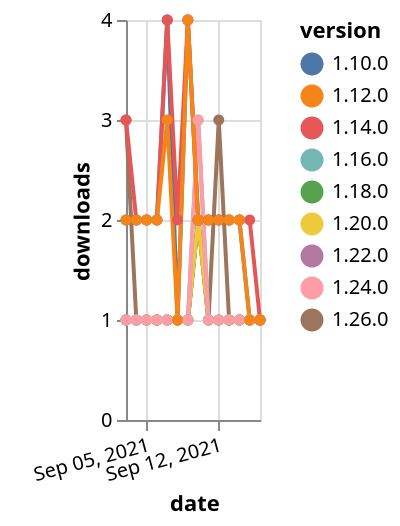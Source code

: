 {"$schema": "https://vega.github.io/schema/vega-lite/v5.json", "description": "A simple bar chart with embedded data.", "data": {"values": [{"date": "2021-09-03", "total": 196, "delta": 1, "version": "1.18.0"}, {"date": "2021-09-04", "total": 197, "delta": 1, "version": "1.18.0"}, {"date": "2021-09-05", "total": 198, "delta": 1, "version": "1.18.0"}, {"date": "2021-09-06", "total": 199, "delta": 1, "version": "1.18.0"}, {"date": "2021-09-07", "total": 200, "delta": 1, "version": "1.18.0"}, {"date": "2021-09-08", "total": 201, "delta": 1, "version": "1.18.0"}, {"date": "2021-09-09", "total": 202, "delta": 1, "version": "1.18.0"}, {"date": "2021-09-10", "total": 204, "delta": 2, "version": "1.18.0"}, {"date": "2021-09-11", "total": 205, "delta": 1, "version": "1.18.0"}, {"date": "2021-09-12", "total": 206, "delta": 1, "version": "1.18.0"}, {"date": "2021-09-13", "total": 207, "delta": 1, "version": "1.18.0"}, {"date": "2021-09-14", "total": 208, "delta": 1, "version": "1.18.0"}, {"date": "2021-09-15", "total": 209, "delta": 1, "version": "1.18.0"}, {"date": "2021-09-16", "total": 210, "delta": 1, "version": "1.18.0"}, {"date": "2021-09-03", "total": 169, "delta": 1, "version": "1.22.0"}, {"date": "2021-09-04", "total": 170, "delta": 1, "version": "1.22.0"}, {"date": "2021-09-05", "total": 171, "delta": 1, "version": "1.22.0"}, {"date": "2021-09-06", "total": 172, "delta": 1, "version": "1.22.0"}, {"date": "2021-09-07", "total": 173, "delta": 1, "version": "1.22.0"}, {"date": "2021-09-08", "total": 174, "delta": 1, "version": "1.22.0"}, {"date": "2021-09-09", "total": 175, "delta": 1, "version": "1.22.0"}, {"date": "2021-09-10", "total": 177, "delta": 2, "version": "1.22.0"}, {"date": "2021-09-11", "total": 178, "delta": 1, "version": "1.22.0"}, {"date": "2021-09-12", "total": 179, "delta": 1, "version": "1.22.0"}, {"date": "2021-09-13", "total": 180, "delta": 1, "version": "1.22.0"}, {"date": "2021-09-14", "total": 181, "delta": 1, "version": "1.22.0"}, {"date": "2021-09-15", "total": 182, "delta": 1, "version": "1.22.0"}, {"date": "2021-09-16", "total": 183, "delta": 1, "version": "1.22.0"}, {"date": "2021-09-03", "total": 3039, "delta": 2, "version": "1.10.0"}, {"date": "2021-09-04", "total": 3041, "delta": 2, "version": "1.10.0"}, {"date": "2021-09-05", "total": 3043, "delta": 2, "version": "1.10.0"}, {"date": "2021-09-06", "total": 3045, "delta": 2, "version": "1.10.0"}, {"date": "2021-09-07", "total": 3049, "delta": 4, "version": "1.10.0"}, {"date": "2021-09-08", "total": 3050, "delta": 1, "version": "1.10.0"}, {"date": "2021-09-09", "total": 3054, "delta": 4, "version": "1.10.0"}, {"date": "2021-09-10", "total": 3056, "delta": 2, "version": "1.10.0"}, {"date": "2021-09-11", "total": 3058, "delta": 2, "version": "1.10.0"}, {"date": "2021-09-12", "total": 3060, "delta": 2, "version": "1.10.0"}, {"date": "2021-09-13", "total": 3062, "delta": 2, "version": "1.10.0"}, {"date": "2021-09-14", "total": 3064, "delta": 2, "version": "1.10.0"}, {"date": "2021-09-15", "total": 3065, "delta": 1, "version": "1.10.0"}, {"date": "2021-09-16", "total": 3066, "delta": 1, "version": "1.10.0"}, {"date": "2021-09-03", "total": 126, "delta": 3, "version": "1.26.0"}, {"date": "2021-09-04", "total": 127, "delta": 1, "version": "1.26.0"}, {"date": "2021-09-05", "total": 128, "delta": 1, "version": "1.26.0"}, {"date": "2021-09-06", "total": 129, "delta": 1, "version": "1.26.0"}, {"date": "2021-09-07", "total": 130, "delta": 1, "version": "1.26.0"}, {"date": "2021-09-08", "total": 131, "delta": 1, "version": "1.26.0"}, {"date": "2021-09-09", "total": 132, "delta": 1, "version": "1.26.0"}, {"date": "2021-09-10", "total": 134, "delta": 2, "version": "1.26.0"}, {"date": "2021-09-11", "total": 135, "delta": 1, "version": "1.26.0"}, {"date": "2021-09-12", "total": 138, "delta": 3, "version": "1.26.0"}, {"date": "2021-09-13", "total": 139, "delta": 1, "version": "1.26.0"}, {"date": "2021-09-14", "total": 140, "delta": 1, "version": "1.26.0"}, {"date": "2021-09-15", "total": 141, "delta": 1, "version": "1.26.0"}, {"date": "2021-09-16", "total": 142, "delta": 1, "version": "1.26.0"}, {"date": "2021-09-03", "total": 184, "delta": 1, "version": "1.20.0"}, {"date": "2021-09-04", "total": 185, "delta": 1, "version": "1.20.0"}, {"date": "2021-09-05", "total": 186, "delta": 1, "version": "1.20.0"}, {"date": "2021-09-06", "total": 187, "delta": 1, "version": "1.20.0"}, {"date": "2021-09-07", "total": 188, "delta": 1, "version": "1.20.0"}, {"date": "2021-09-08", "total": 189, "delta": 1, "version": "1.20.0"}, {"date": "2021-09-09", "total": 190, "delta": 1, "version": "1.20.0"}, {"date": "2021-09-10", "total": 192, "delta": 2, "version": "1.20.0"}, {"date": "2021-09-11", "total": 193, "delta": 1, "version": "1.20.0"}, {"date": "2021-09-12", "total": 194, "delta": 1, "version": "1.20.0"}, {"date": "2021-09-13", "total": 195, "delta": 1, "version": "1.20.0"}, {"date": "2021-09-14", "total": 196, "delta": 1, "version": "1.20.0"}, {"date": "2021-09-15", "total": 197, "delta": 1, "version": "1.20.0"}, {"date": "2021-09-16", "total": 198, "delta": 1, "version": "1.20.0"}, {"date": "2021-09-03", "total": 384, "delta": 1, "version": "1.16.0"}, {"date": "2021-09-04", "total": 385, "delta": 1, "version": "1.16.0"}, {"date": "2021-09-05", "total": 386, "delta": 1, "version": "1.16.0"}, {"date": "2021-09-06", "total": 387, "delta": 1, "version": "1.16.0"}, {"date": "2021-09-07", "total": 388, "delta": 1, "version": "1.16.0"}, {"date": "2021-09-08", "total": 389, "delta": 1, "version": "1.16.0"}, {"date": "2021-09-09", "total": 390, "delta": 1, "version": "1.16.0"}, {"date": "2021-09-10", "total": 393, "delta": 3, "version": "1.16.0"}, {"date": "2021-09-11", "total": 394, "delta": 1, "version": "1.16.0"}, {"date": "2021-09-12", "total": 395, "delta": 1, "version": "1.16.0"}, {"date": "2021-09-13", "total": 396, "delta": 1, "version": "1.16.0"}, {"date": "2021-09-14", "total": 397, "delta": 1, "version": "1.16.0"}, {"date": "2021-09-15", "total": 398, "delta": 1, "version": "1.16.0"}, {"date": "2021-09-16", "total": 399, "delta": 1, "version": "1.16.0"}, {"date": "2021-09-03", "total": 195, "delta": 1, "version": "1.24.0"}, {"date": "2021-09-04", "total": 196, "delta": 1, "version": "1.24.0"}, {"date": "2021-09-05", "total": 197, "delta": 1, "version": "1.24.0"}, {"date": "2021-09-06", "total": 198, "delta": 1, "version": "1.24.0"}, {"date": "2021-09-07", "total": 199, "delta": 1, "version": "1.24.0"}, {"date": "2021-09-08", "total": 200, "delta": 1, "version": "1.24.0"}, {"date": "2021-09-09", "total": 201, "delta": 1, "version": "1.24.0"}, {"date": "2021-09-10", "total": 204, "delta": 3, "version": "1.24.0"}, {"date": "2021-09-11", "total": 205, "delta": 1, "version": "1.24.0"}, {"date": "2021-09-12", "total": 206, "delta": 1, "version": "1.24.0"}, {"date": "2021-09-13", "total": 207, "delta": 1, "version": "1.24.0"}, {"date": "2021-09-14", "total": 208, "delta": 1, "version": "1.24.0"}, {"date": "2021-09-15", "total": 209, "delta": 1, "version": "1.24.0"}, {"date": "2021-09-16", "total": 210, "delta": 1, "version": "1.24.0"}, {"date": "2021-09-03", "total": 2471, "delta": 3, "version": "1.14.0"}, {"date": "2021-09-04", "total": 2473, "delta": 2, "version": "1.14.0"}, {"date": "2021-09-05", "total": 2475, "delta": 2, "version": "1.14.0"}, {"date": "2021-09-06", "total": 2477, "delta": 2, "version": "1.14.0"}, {"date": "2021-09-07", "total": 2481, "delta": 4, "version": "1.14.0"}, {"date": "2021-09-08", "total": 2483, "delta": 2, "version": "1.14.0"}, {"date": "2021-09-09", "total": 2487, "delta": 4, "version": "1.14.0"}, {"date": "2021-09-10", "total": 2489, "delta": 2, "version": "1.14.0"}, {"date": "2021-09-11", "total": 2491, "delta": 2, "version": "1.14.0"}, {"date": "2021-09-12", "total": 2493, "delta": 2, "version": "1.14.0"}, {"date": "2021-09-13", "total": 2495, "delta": 2, "version": "1.14.0"}, {"date": "2021-09-14", "total": 2497, "delta": 2, "version": "1.14.0"}, {"date": "2021-09-15", "total": 2499, "delta": 2, "version": "1.14.0"}, {"date": "2021-09-16", "total": 2500, "delta": 1, "version": "1.14.0"}, {"date": "2021-09-03", "total": 2565, "delta": 2, "version": "1.12.0"}, {"date": "2021-09-04", "total": 2567, "delta": 2, "version": "1.12.0"}, {"date": "2021-09-05", "total": 2569, "delta": 2, "version": "1.12.0"}, {"date": "2021-09-06", "total": 2571, "delta": 2, "version": "1.12.0"}, {"date": "2021-09-07", "total": 2574, "delta": 3, "version": "1.12.0"}, {"date": "2021-09-08", "total": 2575, "delta": 1, "version": "1.12.0"}, {"date": "2021-09-09", "total": 2579, "delta": 4, "version": "1.12.0"}, {"date": "2021-09-10", "total": 2581, "delta": 2, "version": "1.12.0"}, {"date": "2021-09-11", "total": 2583, "delta": 2, "version": "1.12.0"}, {"date": "2021-09-12", "total": 2585, "delta": 2, "version": "1.12.0"}, {"date": "2021-09-13", "total": 2587, "delta": 2, "version": "1.12.0"}, {"date": "2021-09-14", "total": 2589, "delta": 2, "version": "1.12.0"}, {"date": "2021-09-15", "total": 2590, "delta": 1, "version": "1.12.0"}, {"date": "2021-09-16", "total": 2591, "delta": 1, "version": "1.12.0"}]}, "width": "container", "mark": {"type": "line", "point": {"filled": true}}, "encoding": {"x": {"field": "date", "type": "temporal", "timeUnit": "yearmonthdate", "title": "date", "axis": {"labelAngle": -15}}, "y": {"field": "delta", "type": "quantitative", "title": "downloads"}, "color": {"field": "version", "type": "nominal"}, "tooltip": {"field": "delta"}}}